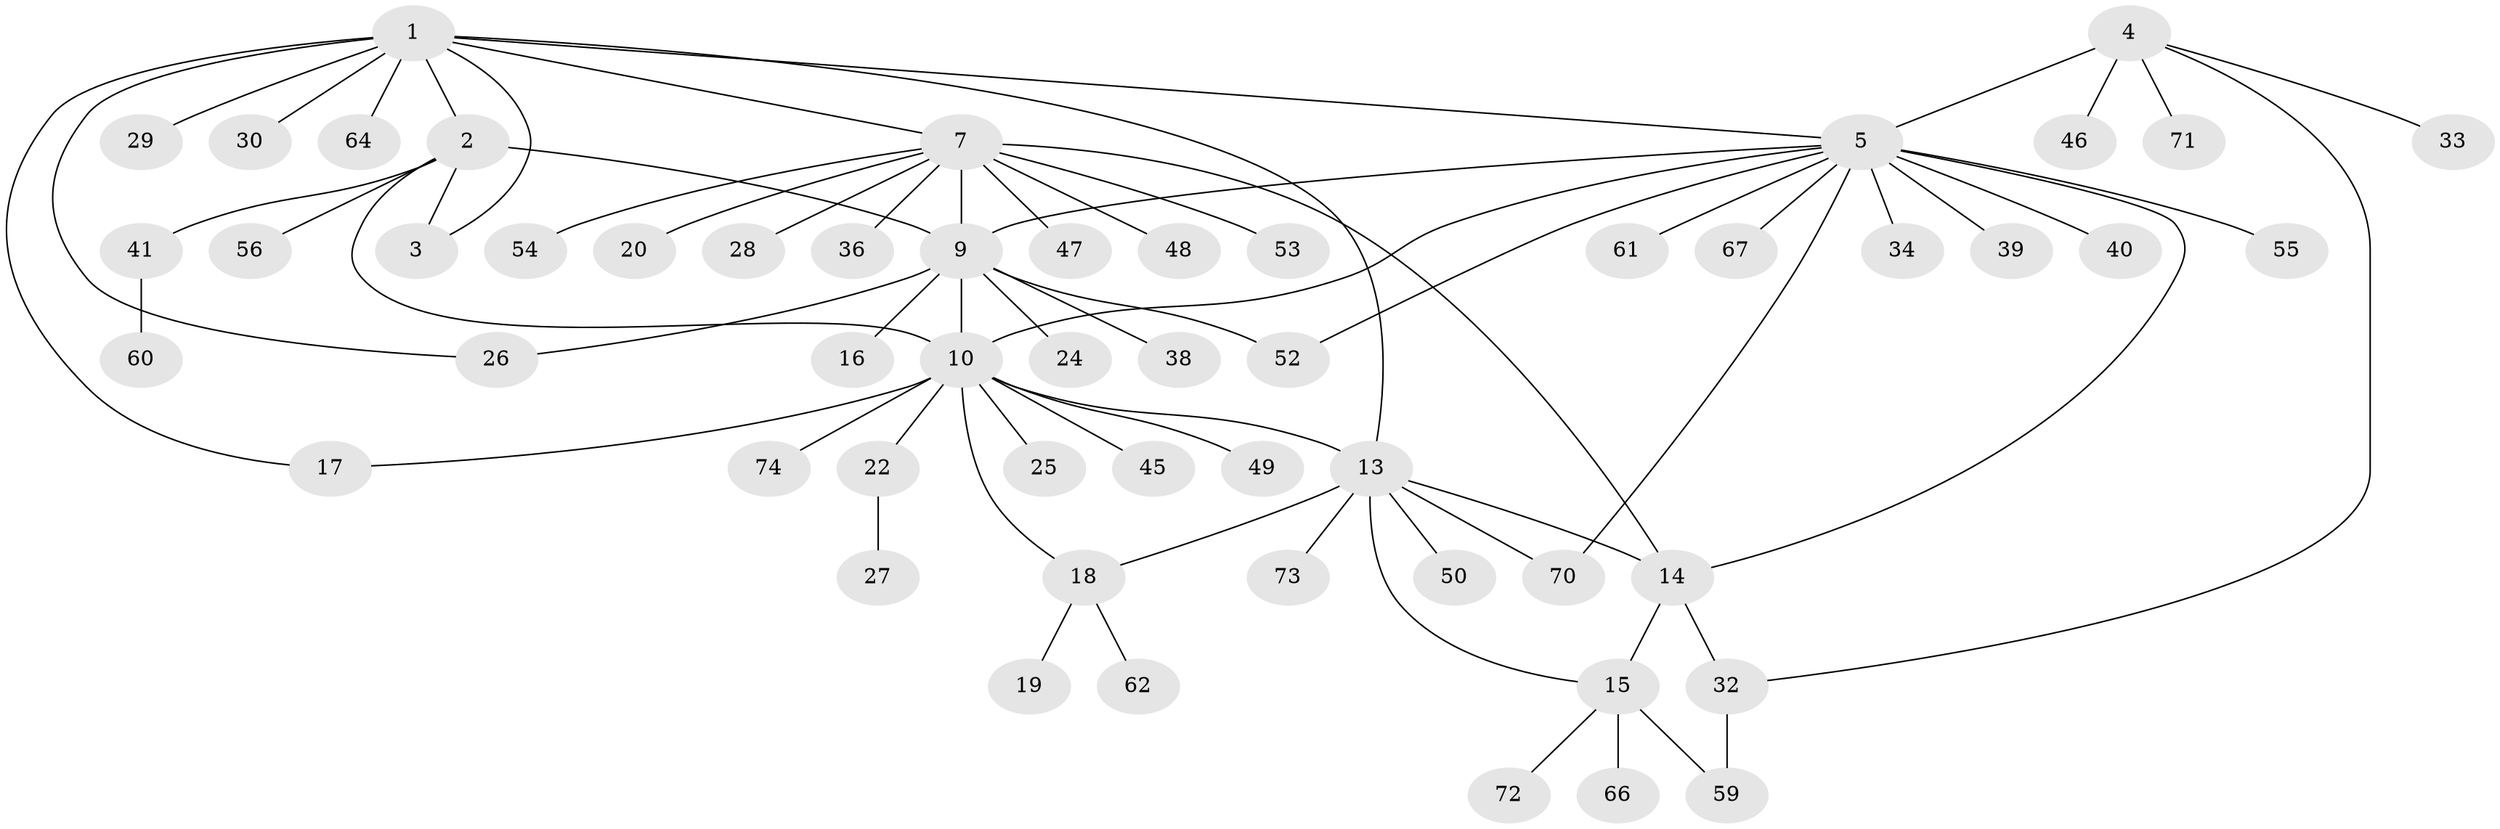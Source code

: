 // original degree distribution, {11: 0.013513513513513514, 4: 0.05405405405405406, 3: 0.04054054054054054, 7: 0.013513513513513514, 8: 0.05405405405405406, 9: 0.013513513513513514, 12: 0.013513513513513514, 6: 0.02702702702702703, 1: 0.581081081081081, 2: 0.17567567567567569, 5: 0.013513513513513514}
// Generated by graph-tools (version 1.1) at 2025/42/03/06/25 10:42:08]
// undirected, 55 vertices, 70 edges
graph export_dot {
graph [start="1"]
  node [color=gray90,style=filled];
  1 [super="+42"];
  2 [super="+12"];
  3 [super="+51"];
  4 [super="+23"];
  5 [super="+6"];
  7 [super="+8"];
  9 [super="+11"];
  10 [super="+37"];
  13 [super="+44"];
  14 [super="+43"];
  15 [super="+21"];
  16;
  17;
  18 [super="+31"];
  19;
  20 [super="+69"];
  22;
  24;
  25 [super="+57"];
  26;
  27;
  28 [super="+65"];
  29;
  30 [super="+63"];
  32;
  33;
  34 [super="+35"];
  36;
  38;
  39;
  40;
  41 [super="+58"];
  45;
  46;
  47;
  48;
  49;
  50;
  52;
  53;
  54;
  55;
  56;
  59 [super="+68"];
  60;
  61;
  62;
  64;
  66;
  67;
  70;
  71;
  72;
  73;
  74;
  1 -- 2;
  1 -- 3;
  1 -- 13;
  1 -- 17;
  1 -- 26;
  1 -- 29;
  1 -- 30;
  1 -- 64;
  1 -- 5;
  1 -- 7;
  2 -- 3;
  2 -- 41;
  2 -- 56;
  2 -- 9;
  2 -- 10;
  4 -- 5 [weight=2];
  4 -- 32;
  4 -- 33;
  4 -- 46;
  4 -- 71;
  5 -- 9;
  5 -- 10;
  5 -- 14;
  5 -- 40;
  5 -- 67;
  5 -- 70;
  5 -- 34;
  5 -- 39;
  5 -- 52;
  5 -- 55;
  5 -- 61;
  7 -- 9 [weight=2];
  7 -- 14;
  7 -- 36;
  7 -- 47;
  7 -- 48;
  7 -- 20;
  7 -- 53;
  7 -- 54;
  7 -- 28;
  9 -- 24;
  9 -- 26;
  9 -- 38;
  9 -- 52;
  9 -- 16;
  9 -- 10;
  10 -- 13;
  10 -- 17;
  10 -- 18;
  10 -- 22;
  10 -- 25;
  10 -- 45;
  10 -- 49;
  10 -- 74;
  13 -- 14;
  13 -- 15;
  13 -- 50;
  13 -- 70;
  13 -- 73;
  13 -- 18;
  14 -- 15;
  14 -- 32;
  15 -- 59;
  15 -- 66;
  15 -- 72;
  18 -- 19;
  18 -- 62;
  22 -- 27;
  32 -- 59;
  41 -- 60;
}
